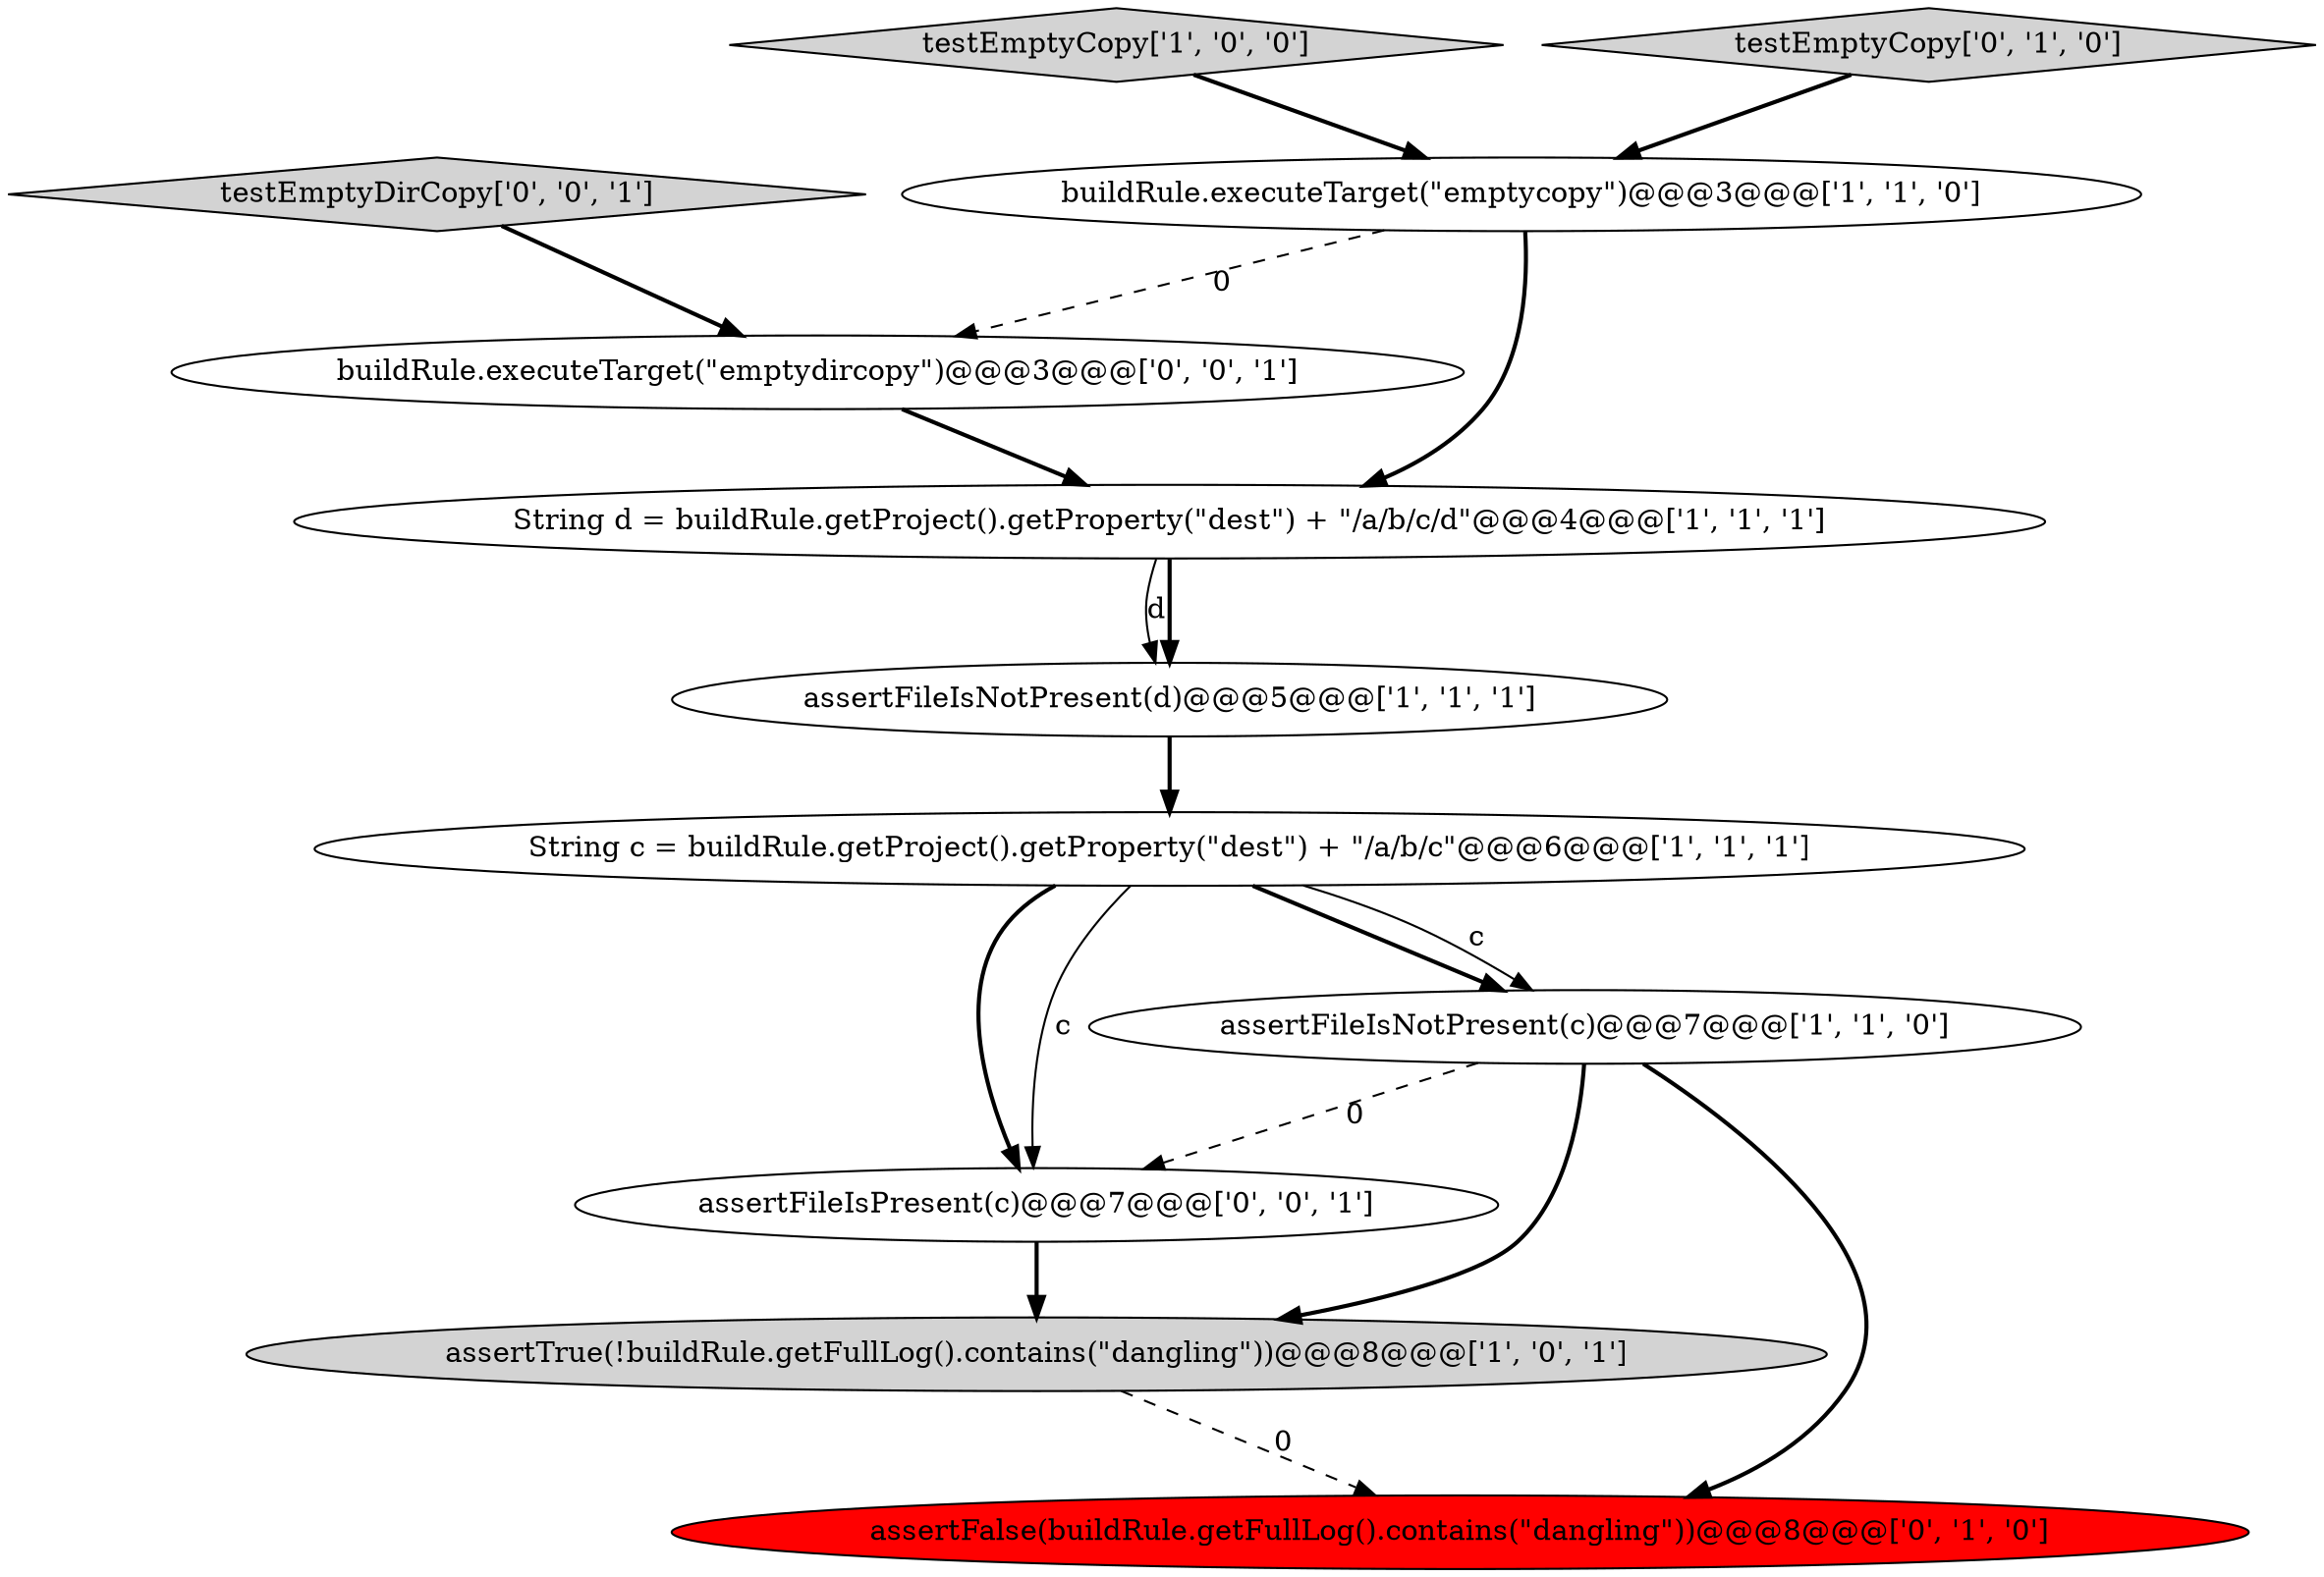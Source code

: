 digraph {
9 [style = filled, label = "assertFileIsPresent(c)@@@7@@@['0', '0', '1']", fillcolor = white, shape = ellipse image = "AAA0AAABBB3BBB"];
2 [style = filled, label = "testEmptyCopy['1', '0', '0']", fillcolor = lightgray, shape = diamond image = "AAA0AAABBB1BBB"];
4 [style = filled, label = "assertFileIsNotPresent(c)@@@7@@@['1', '1', '0']", fillcolor = white, shape = ellipse image = "AAA0AAABBB1BBB"];
10 [style = filled, label = "buildRule.executeTarget(\"emptydircopy\")@@@3@@@['0', '0', '1']", fillcolor = white, shape = ellipse image = "AAA0AAABBB3BBB"];
11 [style = filled, label = "testEmptyDirCopy['0', '0', '1']", fillcolor = lightgray, shape = diamond image = "AAA0AAABBB3BBB"];
8 [style = filled, label = "testEmptyCopy['0', '1', '0']", fillcolor = lightgray, shape = diamond image = "AAA0AAABBB2BBB"];
7 [style = filled, label = "assertFalse(buildRule.getFullLog().contains(\"dangling\"))@@@8@@@['0', '1', '0']", fillcolor = red, shape = ellipse image = "AAA1AAABBB2BBB"];
0 [style = filled, label = "String d = buildRule.getProject().getProperty(\"dest\") + \"/a/b/c/d\"@@@4@@@['1', '1', '1']", fillcolor = white, shape = ellipse image = "AAA0AAABBB1BBB"];
5 [style = filled, label = "assertFileIsNotPresent(d)@@@5@@@['1', '1', '1']", fillcolor = white, shape = ellipse image = "AAA0AAABBB1BBB"];
3 [style = filled, label = "assertTrue(!buildRule.getFullLog().contains(\"dangling\"))@@@8@@@['1', '0', '1']", fillcolor = lightgray, shape = ellipse image = "AAA0AAABBB1BBB"];
6 [style = filled, label = "buildRule.executeTarget(\"emptycopy\")@@@3@@@['1', '1', '0']", fillcolor = white, shape = ellipse image = "AAA0AAABBB1BBB"];
1 [style = filled, label = "String c = buildRule.getProject().getProperty(\"dest\") + \"/a/b/c\"@@@6@@@['1', '1', '1']", fillcolor = white, shape = ellipse image = "AAA0AAABBB1BBB"];
9->3 [style = bold, label=""];
5->1 [style = bold, label=""];
4->3 [style = bold, label=""];
1->4 [style = bold, label=""];
1->9 [style = bold, label=""];
8->6 [style = bold, label=""];
6->0 [style = bold, label=""];
0->5 [style = solid, label="d"];
6->10 [style = dashed, label="0"];
4->9 [style = dashed, label="0"];
11->10 [style = bold, label=""];
3->7 [style = dashed, label="0"];
2->6 [style = bold, label=""];
1->4 [style = solid, label="c"];
4->7 [style = bold, label=""];
10->0 [style = bold, label=""];
0->5 [style = bold, label=""];
1->9 [style = solid, label="c"];
}
